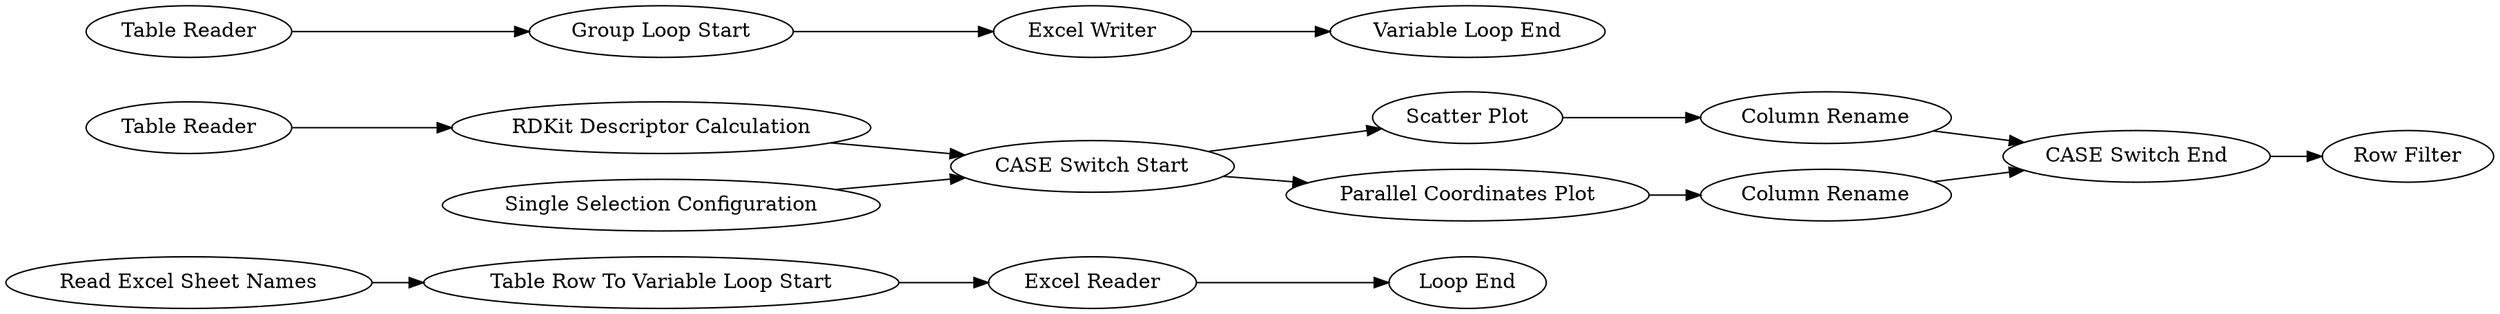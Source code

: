 digraph {
	293 -> 299
	297 -> 280
	283 -> 298
	282 -> 298
	297 -> 279
	291 -> 286
	280 -> 283
	279 -> 282
	294 -> 293
	87 -> 297
	296 -> 87
	292 -> 294
	41 -> 291
	281 -> 297
	298 -> 284
	295 -> 41
	283 [label="Column Rename"]
	292 [label="Read Excel Sheet Names"]
	294 [label="Table Row To Variable Loop Start"]
	284 [label="Row Filter"]
	41 [label="Group Loop Start"]
	87 [label="RDKit Descriptor Calculation"]
	280 [label="Scatter Plot"]
	299 [label="Loop End"]
	293 [label="Excel Reader"]
	291 [label="Excel Writer"]
	295 [label="Table Reader"]
	296 [label="Table Reader"]
	279 [label="Parallel Coordinates Plot"]
	286 [label="Variable Loop End"]
	282 [label="Column Rename"]
	298 [label="CASE Switch End"]
	297 [label="CASE Switch Start"]
	281 [label="Single Selection Configuration"]
	rankdir=LR
}

